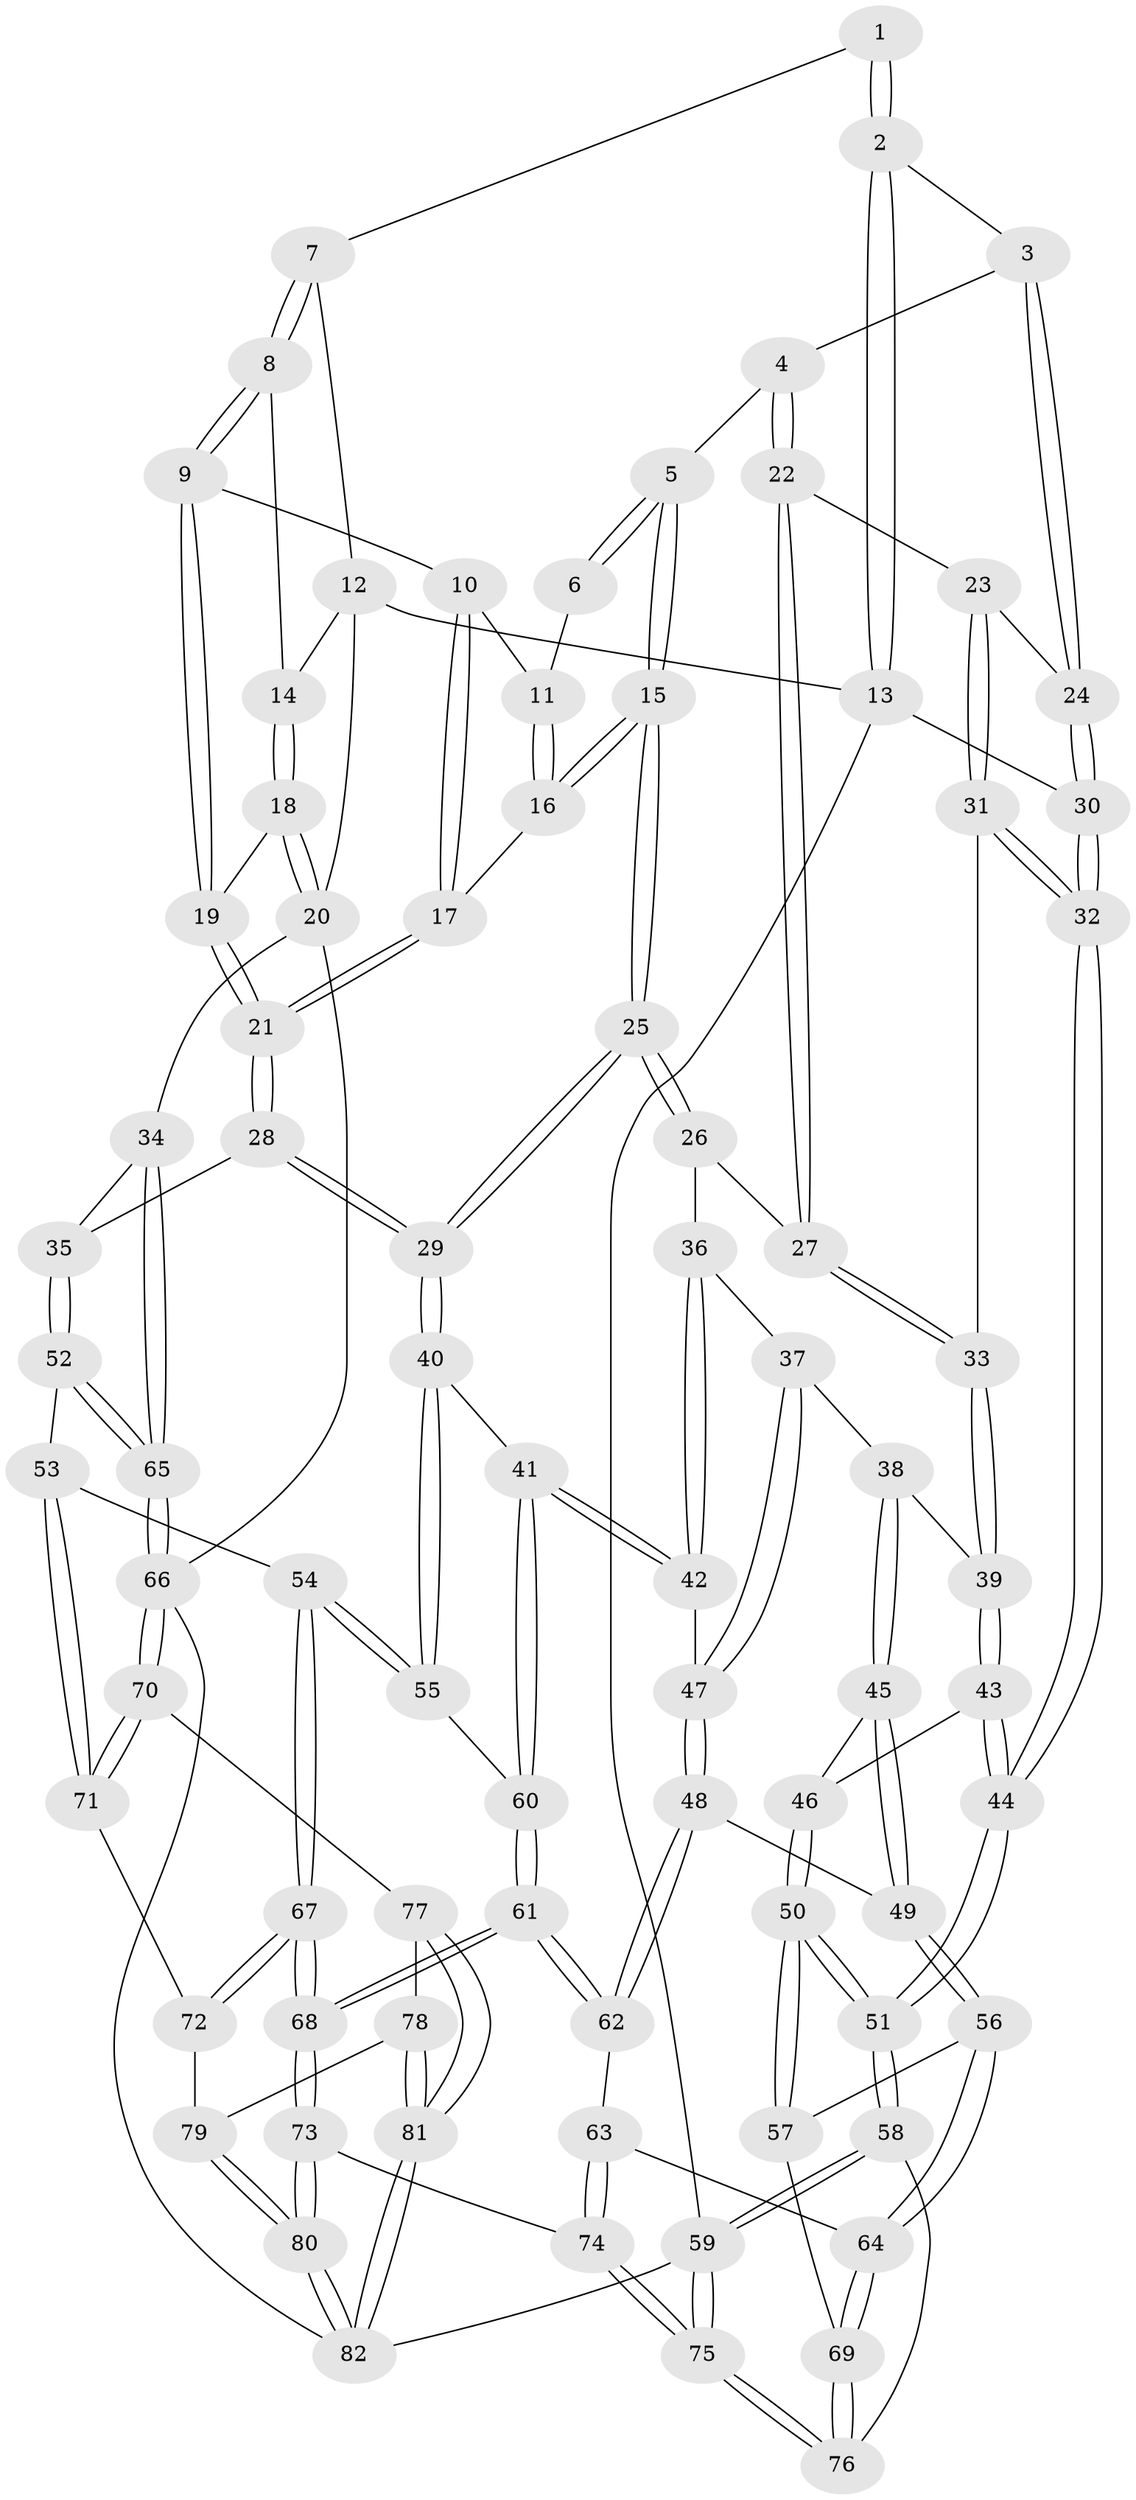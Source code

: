// coarse degree distribution, {3: 0.10638297872340426, 4: 0.44680851063829785, 6: 0.1276595744680851, 5: 0.3191489361702128}
// Generated by graph-tools (version 1.1) at 2025/42/03/06/25 10:42:35]
// undirected, 82 vertices, 201 edges
graph export_dot {
graph [start="1"]
  node [color=gray90,style=filled];
  1 [pos="+0.48663836601723415+0"];
  2 [pos="+0+0"];
  3 [pos="+0.03111390580839917+0"];
  4 [pos="+0.2444667388099799+0.1247686365477891"];
  5 [pos="+0.30089358413344375+0.1222535983233858"];
  6 [pos="+0.484493768889353+0"];
  7 [pos="+0.6378734890675074+0"];
  8 [pos="+0.6790252923169438+0"];
  9 [pos="+0.6919563022816455+0.07132706466744512"];
  10 [pos="+0.5787101811744095+0.1045843371086186"];
  11 [pos="+0.48041143964439614+0.05934993608436263"];
  12 [pos="+0.9873299525912994+0"];
  13 [pos="+0+0"];
  14 [pos="+0.9135507160687244+0.06577205536534146"];
  15 [pos="+0.42180778672582225+0.21227157416620493"];
  16 [pos="+0.466718452673573+0.15684208890221116"];
  17 [pos="+0.49119251131822317+0.15318026424832287"];
  18 [pos="+0.9244179723783656+0.1506414989059611"];
  19 [pos="+0.7340604507841705+0.19483691686037008"];
  20 [pos="+1+0.2571217444592365"];
  21 [pos="+0.7305287172450363+0.20307501420000312"];
  22 [pos="+0.2056147521878435+0.22273860708838703"];
  23 [pos="+0.09399738245441464+0.2367433201242633"];
  24 [pos="+0.07766298212293678+0.20538325862743362"];
  25 [pos="+0.44798817916702827+0.35338646210879965"];
  26 [pos="+0.28002917388267695+0.34657734345323027"];
  27 [pos="+0.23572783882787088+0.3276708284070667"];
  28 [pos="+0.691480328084098+0.35267238043220317"];
  29 [pos="+0.48089617758527753+0.3880242704694452"];
  30 [pos="+0+0.27149449416726523"];
  31 [pos="+0.063060929282959+0.3073966668269274"];
  32 [pos="+0+0.34976489238619224"];
  33 [pos="+0.1365114091351916+0.3756440803380018"];
  34 [pos="+1+0.4181356895170051"];
  35 [pos="+0.7174816846045098+0.37937293896870394"];
  36 [pos="+0.2669021373012519+0.3838727104347671"];
  37 [pos="+0.21654439295488323+0.47070786297179373"];
  38 [pos="+0.1862641277373836+0.45440360355505394"];
  39 [pos="+0.13519925407288153+0.38144006807654096"];
  40 [pos="+0.4717901983480115+0.41930856709858455"];
  41 [pos="+0.4232608346693137+0.517425625801326"];
  42 [pos="+0.2732274890892322+0.5395907105523596"];
  43 [pos="+0.086994680656225+0.44479923366906526"];
  44 [pos="+0+0.3603496939430723"];
  45 [pos="+0.1265466135522728+0.5255650269043421"];
  46 [pos="+0.08902994990786336+0.49087695609831766"];
  47 [pos="+0.2531065772227075+0.5456677675964949"];
  48 [pos="+0.23620493974251844+0.5626005151545219"];
  49 [pos="+0.1617926896966833+0.5838615599472408"];
  50 [pos="+0+0.6672486164091286"];
  51 [pos="+0+0.6774798617173029"];
  52 [pos="+0.7481881232086302+0.5727925315210313"];
  53 [pos="+0.6922154469339606+0.6650263026784032"];
  54 [pos="+0.6846307858727135+0.6691596627699102"];
  55 [pos="+0.6425609895402977+0.6397058225793939"];
  56 [pos="+0.14136293890760918+0.6150393087783235"];
  57 [pos="+0.07898202935813323+0.6472571737827525"];
  58 [pos="+0+0.7649993538680027"];
  59 [pos="+0+1"];
  60 [pos="+0.4317900181548721+0.5852685253227794"];
  61 [pos="+0.4144064022515729+0.7644774766820573"];
  62 [pos="+0.3154102638109158+0.7629710513557411"];
  63 [pos="+0.27260057210841526+0.7765188997549148"];
  64 [pos="+0.2577499677559536+0.7797227336910492"];
  65 [pos="+1+0.6570382380776083"];
  66 [pos="+1+0.6858353519743662"];
  67 [pos="+0.5426569379656067+0.8601229994085502"];
  68 [pos="+0.5265589065036983+0.8693897418696598"];
  69 [pos="+0.17457705004691867+0.8325457930104636"];
  70 [pos="+1+0.6989870337777725"];
  71 [pos="+0.8055870325567681+0.7486252651977279"];
  72 [pos="+0.7894718355415614+0.8844093549644603"];
  73 [pos="+0.4859146664948523+1"];
  74 [pos="+0.33230227649758876+1"];
  75 [pos="+0.1637537914195094+1"];
  76 [pos="+0.1701662849822986+0.8376161578620646"];
  77 [pos="+0.9871892286233894+0.8318508825137397"];
  78 [pos="+0.8430795204729015+0.9037582704684491"];
  79 [pos="+0.7962303986550874+0.889495959981846"];
  80 [pos="+0.6580187230218335+1"];
  81 [pos="+0.9146571939214945+1"];
  82 [pos="+0.9403816369265415+1"];
  1 -- 2;
  1 -- 2;
  1 -- 7;
  2 -- 3;
  2 -- 13;
  2 -- 13;
  3 -- 4;
  3 -- 24;
  3 -- 24;
  4 -- 5;
  4 -- 22;
  4 -- 22;
  5 -- 6;
  5 -- 6;
  5 -- 15;
  5 -- 15;
  6 -- 11;
  7 -- 8;
  7 -- 8;
  7 -- 12;
  8 -- 9;
  8 -- 9;
  8 -- 14;
  9 -- 10;
  9 -- 19;
  9 -- 19;
  10 -- 11;
  10 -- 17;
  10 -- 17;
  11 -- 16;
  11 -- 16;
  12 -- 13;
  12 -- 14;
  12 -- 20;
  13 -- 30;
  13 -- 59;
  14 -- 18;
  14 -- 18;
  15 -- 16;
  15 -- 16;
  15 -- 25;
  15 -- 25;
  16 -- 17;
  17 -- 21;
  17 -- 21;
  18 -- 19;
  18 -- 20;
  18 -- 20;
  19 -- 21;
  19 -- 21;
  20 -- 34;
  20 -- 66;
  21 -- 28;
  21 -- 28;
  22 -- 23;
  22 -- 27;
  22 -- 27;
  23 -- 24;
  23 -- 31;
  23 -- 31;
  24 -- 30;
  24 -- 30;
  25 -- 26;
  25 -- 26;
  25 -- 29;
  25 -- 29;
  26 -- 27;
  26 -- 36;
  27 -- 33;
  27 -- 33;
  28 -- 29;
  28 -- 29;
  28 -- 35;
  29 -- 40;
  29 -- 40;
  30 -- 32;
  30 -- 32;
  31 -- 32;
  31 -- 32;
  31 -- 33;
  32 -- 44;
  32 -- 44;
  33 -- 39;
  33 -- 39;
  34 -- 35;
  34 -- 65;
  34 -- 65;
  35 -- 52;
  35 -- 52;
  36 -- 37;
  36 -- 42;
  36 -- 42;
  37 -- 38;
  37 -- 47;
  37 -- 47;
  38 -- 39;
  38 -- 45;
  38 -- 45;
  39 -- 43;
  39 -- 43;
  40 -- 41;
  40 -- 55;
  40 -- 55;
  41 -- 42;
  41 -- 42;
  41 -- 60;
  41 -- 60;
  42 -- 47;
  43 -- 44;
  43 -- 44;
  43 -- 46;
  44 -- 51;
  44 -- 51;
  45 -- 46;
  45 -- 49;
  45 -- 49;
  46 -- 50;
  46 -- 50;
  47 -- 48;
  47 -- 48;
  48 -- 49;
  48 -- 62;
  48 -- 62;
  49 -- 56;
  49 -- 56;
  50 -- 51;
  50 -- 51;
  50 -- 57;
  50 -- 57;
  51 -- 58;
  51 -- 58;
  52 -- 53;
  52 -- 65;
  52 -- 65;
  53 -- 54;
  53 -- 71;
  53 -- 71;
  54 -- 55;
  54 -- 55;
  54 -- 67;
  54 -- 67;
  55 -- 60;
  56 -- 57;
  56 -- 64;
  56 -- 64;
  57 -- 69;
  58 -- 59;
  58 -- 59;
  58 -- 76;
  59 -- 75;
  59 -- 75;
  59 -- 82;
  60 -- 61;
  60 -- 61;
  61 -- 62;
  61 -- 62;
  61 -- 68;
  61 -- 68;
  62 -- 63;
  63 -- 64;
  63 -- 74;
  63 -- 74;
  64 -- 69;
  64 -- 69;
  65 -- 66;
  65 -- 66;
  66 -- 70;
  66 -- 70;
  66 -- 82;
  67 -- 68;
  67 -- 68;
  67 -- 72;
  67 -- 72;
  68 -- 73;
  68 -- 73;
  69 -- 76;
  69 -- 76;
  70 -- 71;
  70 -- 71;
  70 -- 77;
  71 -- 72;
  72 -- 79;
  73 -- 74;
  73 -- 80;
  73 -- 80;
  74 -- 75;
  74 -- 75;
  75 -- 76;
  75 -- 76;
  77 -- 78;
  77 -- 81;
  77 -- 81;
  78 -- 79;
  78 -- 81;
  78 -- 81;
  79 -- 80;
  79 -- 80;
  80 -- 82;
  80 -- 82;
  81 -- 82;
  81 -- 82;
}
